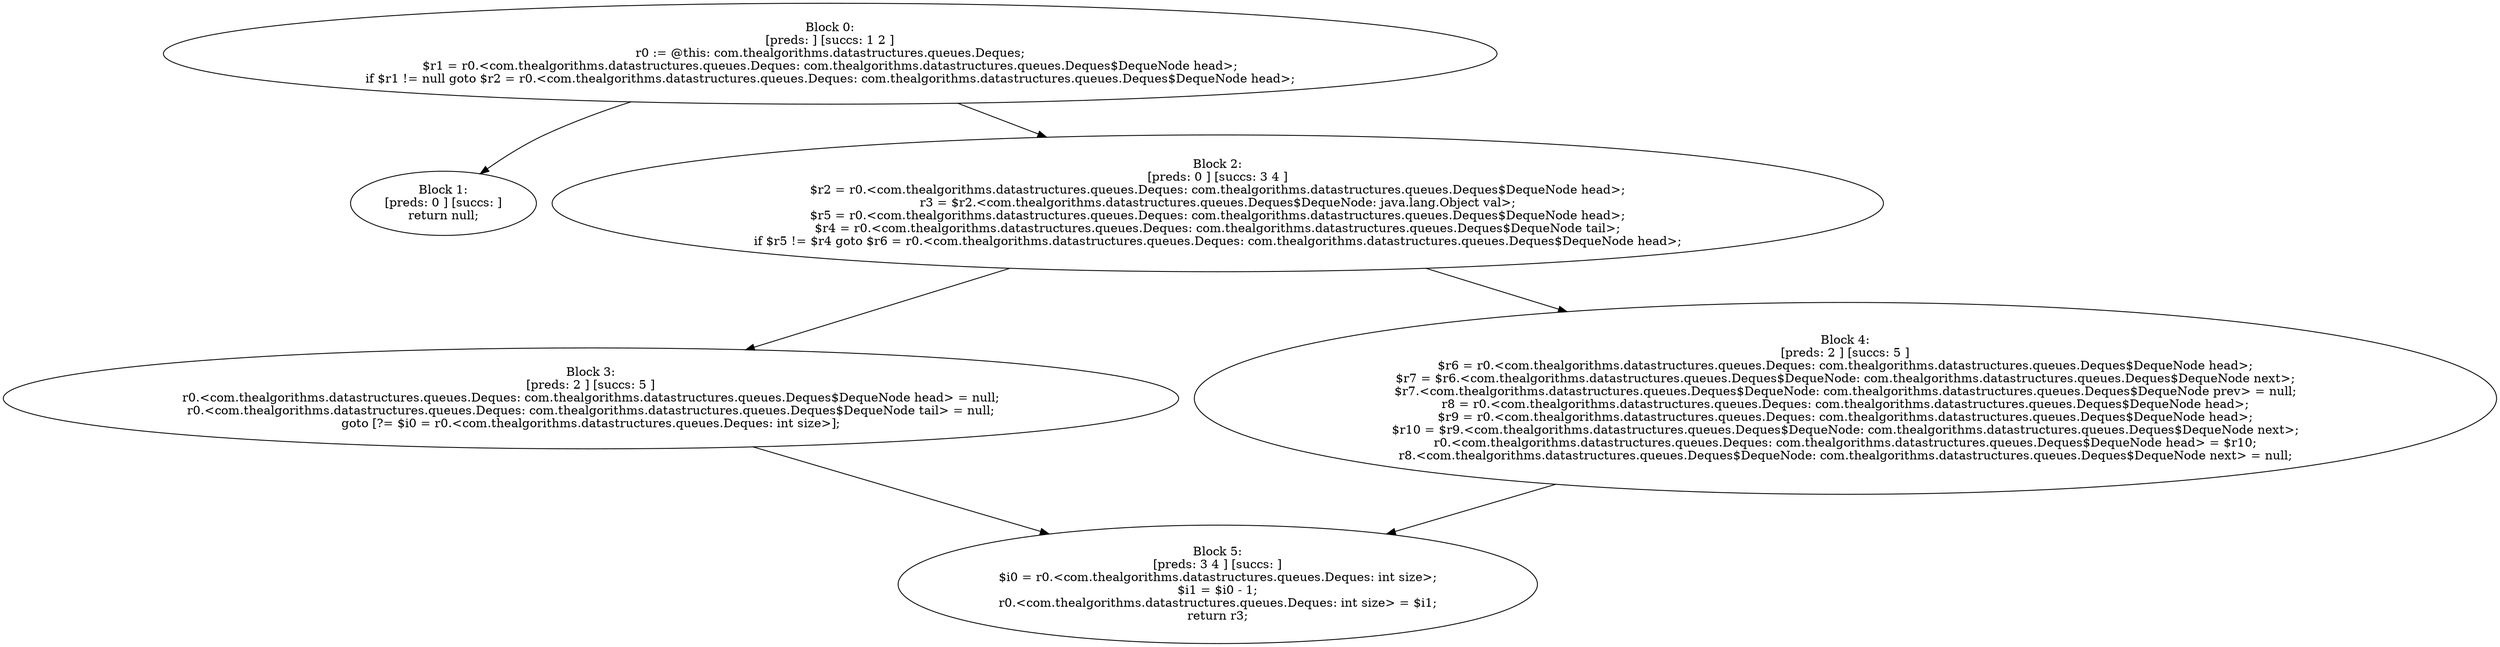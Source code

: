 digraph "unitGraph" {
    "Block 0:
[preds: ] [succs: 1 2 ]
r0 := @this: com.thealgorithms.datastructures.queues.Deques;
$r1 = r0.<com.thealgorithms.datastructures.queues.Deques: com.thealgorithms.datastructures.queues.Deques$DequeNode head>;
if $r1 != null goto $r2 = r0.<com.thealgorithms.datastructures.queues.Deques: com.thealgorithms.datastructures.queues.Deques$DequeNode head>;
"
    "Block 1:
[preds: 0 ] [succs: ]
return null;
"
    "Block 2:
[preds: 0 ] [succs: 3 4 ]
$r2 = r0.<com.thealgorithms.datastructures.queues.Deques: com.thealgorithms.datastructures.queues.Deques$DequeNode head>;
r3 = $r2.<com.thealgorithms.datastructures.queues.Deques$DequeNode: java.lang.Object val>;
$r5 = r0.<com.thealgorithms.datastructures.queues.Deques: com.thealgorithms.datastructures.queues.Deques$DequeNode head>;
$r4 = r0.<com.thealgorithms.datastructures.queues.Deques: com.thealgorithms.datastructures.queues.Deques$DequeNode tail>;
if $r5 != $r4 goto $r6 = r0.<com.thealgorithms.datastructures.queues.Deques: com.thealgorithms.datastructures.queues.Deques$DequeNode head>;
"
    "Block 3:
[preds: 2 ] [succs: 5 ]
r0.<com.thealgorithms.datastructures.queues.Deques: com.thealgorithms.datastructures.queues.Deques$DequeNode head> = null;
r0.<com.thealgorithms.datastructures.queues.Deques: com.thealgorithms.datastructures.queues.Deques$DequeNode tail> = null;
goto [?= $i0 = r0.<com.thealgorithms.datastructures.queues.Deques: int size>];
"
    "Block 4:
[preds: 2 ] [succs: 5 ]
$r6 = r0.<com.thealgorithms.datastructures.queues.Deques: com.thealgorithms.datastructures.queues.Deques$DequeNode head>;
$r7 = $r6.<com.thealgorithms.datastructures.queues.Deques$DequeNode: com.thealgorithms.datastructures.queues.Deques$DequeNode next>;
$r7.<com.thealgorithms.datastructures.queues.Deques$DequeNode: com.thealgorithms.datastructures.queues.Deques$DequeNode prev> = null;
r8 = r0.<com.thealgorithms.datastructures.queues.Deques: com.thealgorithms.datastructures.queues.Deques$DequeNode head>;
$r9 = r0.<com.thealgorithms.datastructures.queues.Deques: com.thealgorithms.datastructures.queues.Deques$DequeNode head>;
$r10 = $r9.<com.thealgorithms.datastructures.queues.Deques$DequeNode: com.thealgorithms.datastructures.queues.Deques$DequeNode next>;
r0.<com.thealgorithms.datastructures.queues.Deques: com.thealgorithms.datastructures.queues.Deques$DequeNode head> = $r10;
r8.<com.thealgorithms.datastructures.queues.Deques$DequeNode: com.thealgorithms.datastructures.queues.Deques$DequeNode next> = null;
"
    "Block 5:
[preds: 3 4 ] [succs: ]
$i0 = r0.<com.thealgorithms.datastructures.queues.Deques: int size>;
$i1 = $i0 - 1;
r0.<com.thealgorithms.datastructures.queues.Deques: int size> = $i1;
return r3;
"
    "Block 0:
[preds: ] [succs: 1 2 ]
r0 := @this: com.thealgorithms.datastructures.queues.Deques;
$r1 = r0.<com.thealgorithms.datastructures.queues.Deques: com.thealgorithms.datastructures.queues.Deques$DequeNode head>;
if $r1 != null goto $r2 = r0.<com.thealgorithms.datastructures.queues.Deques: com.thealgorithms.datastructures.queues.Deques$DequeNode head>;
"->"Block 1:
[preds: 0 ] [succs: ]
return null;
";
    "Block 0:
[preds: ] [succs: 1 2 ]
r0 := @this: com.thealgorithms.datastructures.queues.Deques;
$r1 = r0.<com.thealgorithms.datastructures.queues.Deques: com.thealgorithms.datastructures.queues.Deques$DequeNode head>;
if $r1 != null goto $r2 = r0.<com.thealgorithms.datastructures.queues.Deques: com.thealgorithms.datastructures.queues.Deques$DequeNode head>;
"->"Block 2:
[preds: 0 ] [succs: 3 4 ]
$r2 = r0.<com.thealgorithms.datastructures.queues.Deques: com.thealgorithms.datastructures.queues.Deques$DequeNode head>;
r3 = $r2.<com.thealgorithms.datastructures.queues.Deques$DequeNode: java.lang.Object val>;
$r5 = r0.<com.thealgorithms.datastructures.queues.Deques: com.thealgorithms.datastructures.queues.Deques$DequeNode head>;
$r4 = r0.<com.thealgorithms.datastructures.queues.Deques: com.thealgorithms.datastructures.queues.Deques$DequeNode tail>;
if $r5 != $r4 goto $r6 = r0.<com.thealgorithms.datastructures.queues.Deques: com.thealgorithms.datastructures.queues.Deques$DequeNode head>;
";
    "Block 2:
[preds: 0 ] [succs: 3 4 ]
$r2 = r0.<com.thealgorithms.datastructures.queues.Deques: com.thealgorithms.datastructures.queues.Deques$DequeNode head>;
r3 = $r2.<com.thealgorithms.datastructures.queues.Deques$DequeNode: java.lang.Object val>;
$r5 = r0.<com.thealgorithms.datastructures.queues.Deques: com.thealgorithms.datastructures.queues.Deques$DequeNode head>;
$r4 = r0.<com.thealgorithms.datastructures.queues.Deques: com.thealgorithms.datastructures.queues.Deques$DequeNode tail>;
if $r5 != $r4 goto $r6 = r0.<com.thealgorithms.datastructures.queues.Deques: com.thealgorithms.datastructures.queues.Deques$DequeNode head>;
"->"Block 3:
[preds: 2 ] [succs: 5 ]
r0.<com.thealgorithms.datastructures.queues.Deques: com.thealgorithms.datastructures.queues.Deques$DequeNode head> = null;
r0.<com.thealgorithms.datastructures.queues.Deques: com.thealgorithms.datastructures.queues.Deques$DequeNode tail> = null;
goto [?= $i0 = r0.<com.thealgorithms.datastructures.queues.Deques: int size>];
";
    "Block 2:
[preds: 0 ] [succs: 3 4 ]
$r2 = r0.<com.thealgorithms.datastructures.queues.Deques: com.thealgorithms.datastructures.queues.Deques$DequeNode head>;
r3 = $r2.<com.thealgorithms.datastructures.queues.Deques$DequeNode: java.lang.Object val>;
$r5 = r0.<com.thealgorithms.datastructures.queues.Deques: com.thealgorithms.datastructures.queues.Deques$DequeNode head>;
$r4 = r0.<com.thealgorithms.datastructures.queues.Deques: com.thealgorithms.datastructures.queues.Deques$DequeNode tail>;
if $r5 != $r4 goto $r6 = r0.<com.thealgorithms.datastructures.queues.Deques: com.thealgorithms.datastructures.queues.Deques$DequeNode head>;
"->"Block 4:
[preds: 2 ] [succs: 5 ]
$r6 = r0.<com.thealgorithms.datastructures.queues.Deques: com.thealgorithms.datastructures.queues.Deques$DequeNode head>;
$r7 = $r6.<com.thealgorithms.datastructures.queues.Deques$DequeNode: com.thealgorithms.datastructures.queues.Deques$DequeNode next>;
$r7.<com.thealgorithms.datastructures.queues.Deques$DequeNode: com.thealgorithms.datastructures.queues.Deques$DequeNode prev> = null;
r8 = r0.<com.thealgorithms.datastructures.queues.Deques: com.thealgorithms.datastructures.queues.Deques$DequeNode head>;
$r9 = r0.<com.thealgorithms.datastructures.queues.Deques: com.thealgorithms.datastructures.queues.Deques$DequeNode head>;
$r10 = $r9.<com.thealgorithms.datastructures.queues.Deques$DequeNode: com.thealgorithms.datastructures.queues.Deques$DequeNode next>;
r0.<com.thealgorithms.datastructures.queues.Deques: com.thealgorithms.datastructures.queues.Deques$DequeNode head> = $r10;
r8.<com.thealgorithms.datastructures.queues.Deques$DequeNode: com.thealgorithms.datastructures.queues.Deques$DequeNode next> = null;
";
    "Block 3:
[preds: 2 ] [succs: 5 ]
r0.<com.thealgorithms.datastructures.queues.Deques: com.thealgorithms.datastructures.queues.Deques$DequeNode head> = null;
r0.<com.thealgorithms.datastructures.queues.Deques: com.thealgorithms.datastructures.queues.Deques$DequeNode tail> = null;
goto [?= $i0 = r0.<com.thealgorithms.datastructures.queues.Deques: int size>];
"->"Block 5:
[preds: 3 4 ] [succs: ]
$i0 = r0.<com.thealgorithms.datastructures.queues.Deques: int size>;
$i1 = $i0 - 1;
r0.<com.thealgorithms.datastructures.queues.Deques: int size> = $i1;
return r3;
";
    "Block 4:
[preds: 2 ] [succs: 5 ]
$r6 = r0.<com.thealgorithms.datastructures.queues.Deques: com.thealgorithms.datastructures.queues.Deques$DequeNode head>;
$r7 = $r6.<com.thealgorithms.datastructures.queues.Deques$DequeNode: com.thealgorithms.datastructures.queues.Deques$DequeNode next>;
$r7.<com.thealgorithms.datastructures.queues.Deques$DequeNode: com.thealgorithms.datastructures.queues.Deques$DequeNode prev> = null;
r8 = r0.<com.thealgorithms.datastructures.queues.Deques: com.thealgorithms.datastructures.queues.Deques$DequeNode head>;
$r9 = r0.<com.thealgorithms.datastructures.queues.Deques: com.thealgorithms.datastructures.queues.Deques$DequeNode head>;
$r10 = $r9.<com.thealgorithms.datastructures.queues.Deques$DequeNode: com.thealgorithms.datastructures.queues.Deques$DequeNode next>;
r0.<com.thealgorithms.datastructures.queues.Deques: com.thealgorithms.datastructures.queues.Deques$DequeNode head> = $r10;
r8.<com.thealgorithms.datastructures.queues.Deques$DequeNode: com.thealgorithms.datastructures.queues.Deques$DequeNode next> = null;
"->"Block 5:
[preds: 3 4 ] [succs: ]
$i0 = r0.<com.thealgorithms.datastructures.queues.Deques: int size>;
$i1 = $i0 - 1;
r0.<com.thealgorithms.datastructures.queues.Deques: int size> = $i1;
return r3;
";
}
